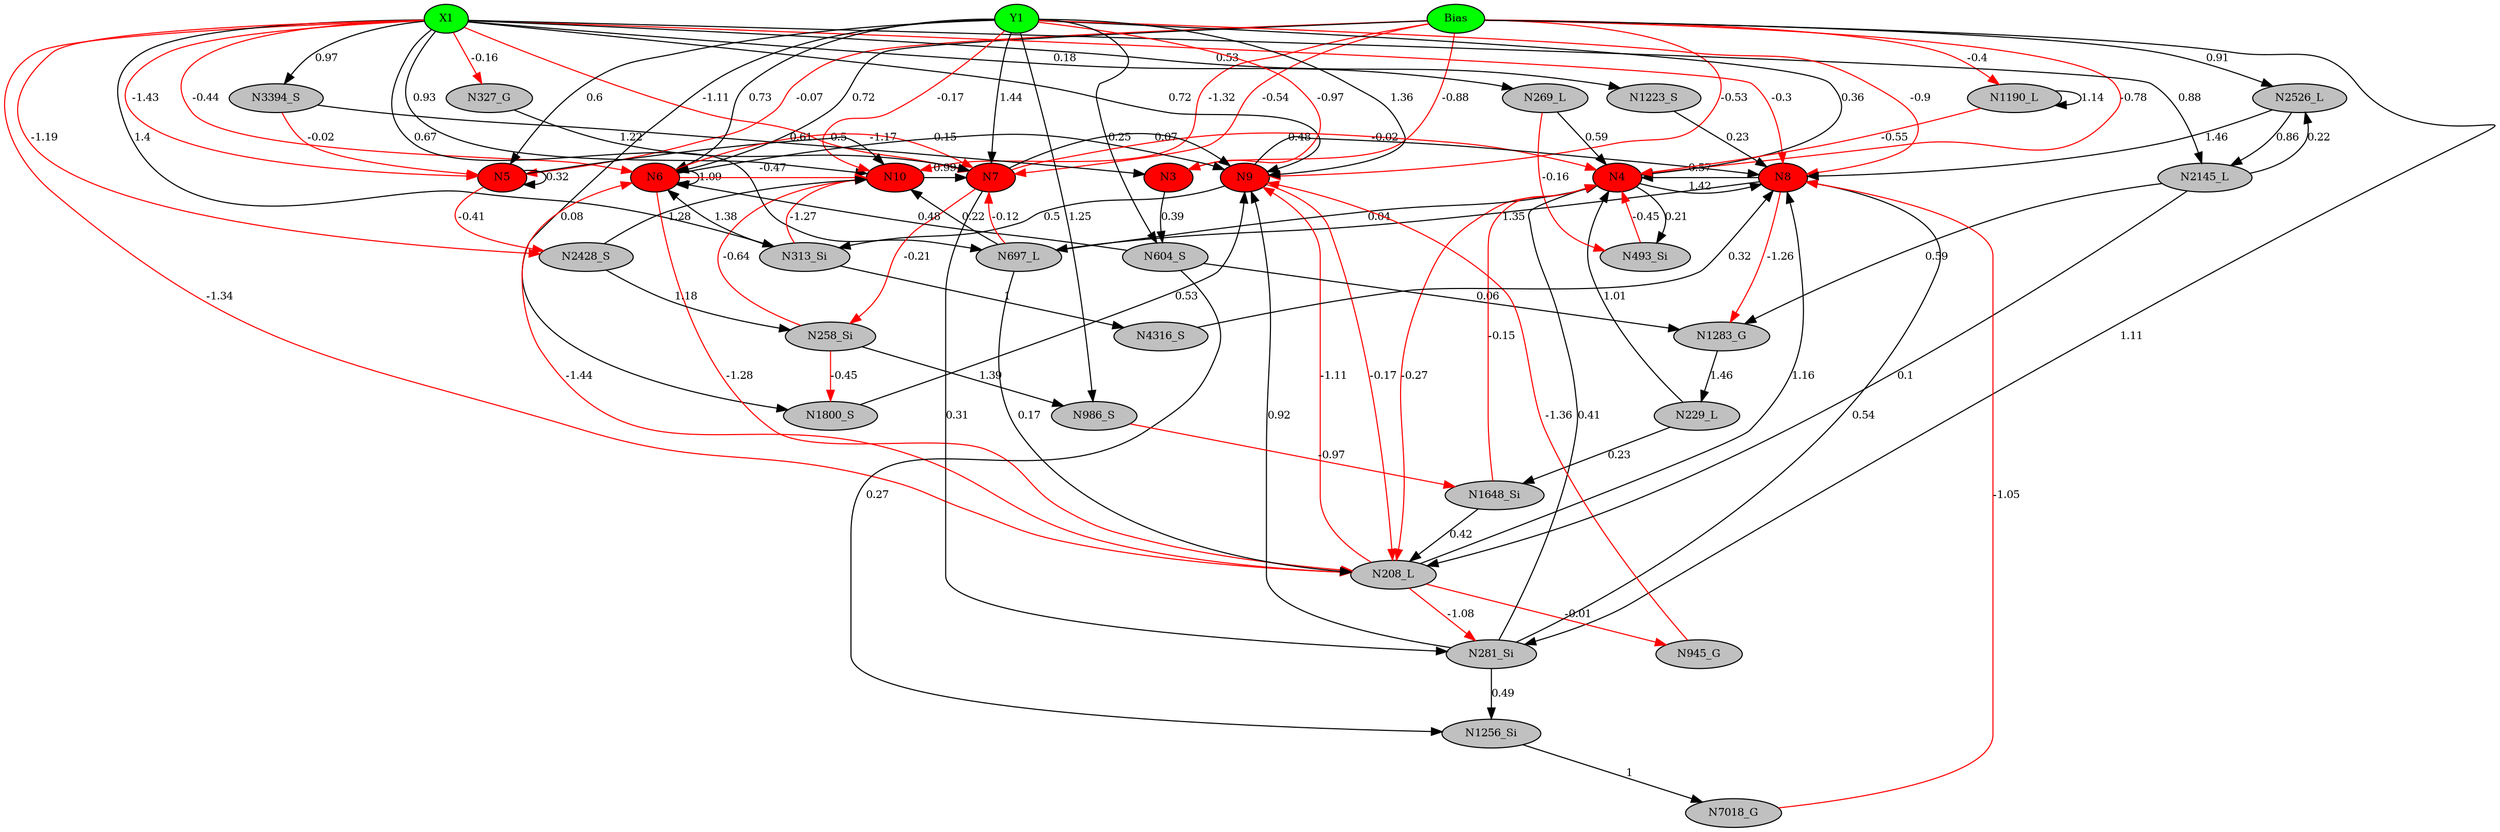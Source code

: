digraph g { 
N0 [shape=ellipse, label=Bias,fontsize=10,height=0.1,width=0.1,style=filled,fillcolor=green]
N1[shape=ellipse label=X1,fontsize=10,height=0.1,width=0.1,style=filled,fillcolor=green]
N2[shape=ellipse label=Y1,fontsize=10,height=0.1,width=0.1,style=filled,fillcolor=green]
N3[shape=ellipse,fontsize = 10, height = 0.1, width = 0.1, style = filled, fillcolor = red]
N4[shape=ellipse,fontsize = 10, height = 0.1, width = 0.1, style = filled, fillcolor = red]
N5[shape=ellipse,fontsize = 10, height = 0.1, width = 0.1, style = filled, fillcolor = red]
N6[shape=ellipse,fontsize = 10, height = 0.1, width = 0.1, style = filled, fillcolor = red]
N7[shape=ellipse,fontsize = 10, height = 0.1, width = 0.1, style = filled, fillcolor = red]
N8[shape=ellipse,fontsize = 10, height = 0.1, width = 0.1, style = filled, fillcolor = red]
N9[shape=ellipse,fontsize = 10, height = 0.1, width = 0.1, style = filled, fillcolor = red]
N10[shape=ellipse,fontsize = 10, height = 0.1, width = 0.1, style = filled, fillcolor = red]
N208[shape=ellipse, label=N208_L,fontsize=10,height=0.1,width=0.1,style=filled,fillcolor=gray]
N229[shape=ellipse, label=N229_L,fontsize=10,height=0.1,width=0.1,style=filled,fillcolor=gray]
N258[shape=ellipse, label=N258_Si,fontsize=10,height=0.1,width=0.1,style=filled,fillcolor=gray]
N269[shape=ellipse, label=N269_L,fontsize=10,height=0.1,width=0.1,style=filled,fillcolor=gray]
N281[shape=ellipse, label=N281_Si,fontsize=10,height=0.1,width=0.1,style=filled,fillcolor=gray]
N313[shape=ellipse, label=N313_Si,fontsize=10,height=0.1,width=0.1,style=filled,fillcolor=gray]
N327[shape=ellipse, label=N327_G,fontsize=10,height=0.1,width=0.1,style=filled,fillcolor=gray]
N493[shape=ellipse, label=N493_Si,fontsize=10,height=0.1,width=0.1,style=filled,fillcolor=gray]
N604[shape=ellipse, label=N604_S,fontsize=10,height=0.1,width=0.1,style=filled,fillcolor=gray]
N697[shape=ellipse, label=N697_L,fontsize=10,height=0.1,width=0.1,style=filled,fillcolor=gray]
N945[shape=ellipse, label=N945_G,fontsize=10,height=0.1,width=0.1,style=filled,fillcolor=gray]
N986[shape=ellipse, label=N986_S,fontsize=10,height=0.1,width=0.1,style=filled,fillcolor=gray]
N1190[shape=ellipse, label=N1190_L,fontsize=10,height=0.1,width=0.1,style=filled,fillcolor=gray]
N1223[shape=ellipse, label=N1223_S,fontsize=10,height=0.1,width=0.1,style=filled,fillcolor=gray]
N1256[shape=ellipse, label=N1256_Si,fontsize=10,height=0.1,width=0.1,style=filled,fillcolor=gray]
N1283[shape=ellipse, label=N1283_G,fontsize=10,height=0.1,width=0.1,style=filled,fillcolor=gray]
N1648[shape=ellipse, label=N1648_Si,fontsize=10,height=0.1,width=0.1,style=filled,fillcolor=gray]
N1800[shape=ellipse, label=N1800_S,fontsize=10,height=0.1,width=0.1,style=filled,fillcolor=gray]
N2145[shape=ellipse, label=N2145_L,fontsize=10,height=0.1,width=0.1,style=filled,fillcolor=gray]
N2428[shape=ellipse, label=N2428_S,fontsize=10,height=0.1,width=0.1,style=filled,fillcolor=gray]
N2526[shape=ellipse, label=N2526_L,fontsize=10,height=0.1,width=0.1,style=filled,fillcolor=gray]
N3394[shape=ellipse, label=N3394_S,fontsize=10,height=0.1,width=0.1,style=filled,fillcolor=gray]
N4316[shape=ellipse, label=N4316_S,fontsize=10,height=0.1,width=0.1,style=filled,fillcolor=gray]
N7018[shape=ellipse, label=N7018_G,fontsize=10,height=0.1,width=0.1,style=filled,fillcolor=gray]
N0 -> N3 [color=red] [arrowType=inv][ label=-0.88,fontsize=10]
N2 -> N3 [color=red] [arrowType=inv][ label=-0.97,fontsize=10]
N0 -> N4 [color=red] [arrowType=inv][ label=-0.78,fontsize=10]
N2 -> N4 [color=black] [ label=0.36,fontsize=10]
N0 -> N5 [color=red] [arrowType=inv][ label=-0.07,fontsize=10]
N1 -> N5 [color=red] [arrowType=inv][ label=-1.43,fontsize=10]
N2 -> N5 [color=black] [ label=0.6,fontsize=10]
N0 -> N6 [color=black] [ label=0.72,fontsize=10]
N1 -> N6 [color=red] [arrowType=inv][ label=-0.44,fontsize=10]
N2 -> N6 [color=black] [ label=0.73,fontsize=10]
N0 -> N7 [color=red] [arrowType=inv][ label=-0.54,fontsize=10]
N1 -> N7 [color=red] [arrowType=inv][ label=-1.11,fontsize=10]
N2 -> N7 [color=black] [ label=1.44,fontsize=10]
N1 -> N8 [color=red] [arrowType=inv][ label=-0.3,fontsize=10]
N2 -> N8 [color=red] [arrowType=inv][ label=-0.9,fontsize=10]
N0 -> N9 [color=red] [arrowType=inv][ label=-0.53,fontsize=10]
N2 -> N9 [color=black] [ label=1.36,fontsize=10]
N0 -> N10 [color=red] [arrowType=inv][ label=-1.32,fontsize=10]
N1 -> N10 [color=black] [ label=0.93,fontsize=10]
N2 -> N10 [color=red] [arrowType=inv][ label=-0.17,fontsize=10]
N8 -> N4 [color=black] [ label=0.57,fontsize=10]
N9 -> N8 [color=black] [ label=0.48,fontsize=10]
N1 -> N208 [color=red] [arrowType=inv][ label=-1.34,fontsize=10]
N208 -> N9 [color=red] [arrowType=inv][ label=-1.11,fontsize=10]
N229 -> N4 [color=black] [ label=1.01,fontsize=10]
N4 -> N208 [color=red] [arrowType=inv][ label=-0.27,fontsize=10]
N5 -> N5 [color=black] [ label=0.32,fontsize=10]
N258 -> N10 [color=red] [arrowType=inv][ label=-0.64,fontsize=10]
N1 -> N269 [color=black] [ label=0.18,fontsize=10]
N269 -> N4 [color=black] [ label=0.59,fontsize=10]
N0 -> N281 [color=black] [ label=1.11,fontsize=10]
N281 -> N8 [color=black] [ label=0.54,fontsize=10]
N1 -> N313 [color=black] [ label=1.4,fontsize=10]
N313 -> N6 [color=black] [ label=1.38,fontsize=10]
N1 -> N327 [color=red] [arrowType=inv][ label=-0.16,fontsize=10]
N327 -> N7 [color=black] [ label=1.22,fontsize=10]
N7 -> N4 [color=red] [arrowType=inv][ label=-0.02,fontsize=10]
N10 -> N7 [color=black] [ label=0.99,fontsize=10]
N269 -> N493 [color=red] [arrowType=inv][ label=-0.16,fontsize=10]
N493 -> N4 [color=red] [arrowType=inv][ label=-0.45,fontsize=10]
N281 -> N4 [color=black] [ label=0.41,fontsize=10]
N6 -> N10 [color=red] [arrowType=inv][ label=-0.47,fontsize=10]
N2 -> N604 [color=black] [ label=0.25,fontsize=10]
N604 -> N6 [color=black] [ label=0.48,fontsize=10]
N1 -> N697 [color=black] [ label=0.67,fontsize=10]
N697 -> N4 [color=black] [ label=0.04,fontsize=10]
N6 -> N208 [color=red] [arrowType=inv][ label=-1.28,fontsize=10]
N6 -> N7 [color=red] [arrowType=inv][ label=-1.17,fontsize=10]
N5 -> N10 [color=black] [ label=0.5,fontsize=10]
N281 -> N9 [color=black] [ label=0.92,fontsize=10]
N208 -> N8 [color=black] [ label=1.16,fontsize=10]
N208 -> N281 [color=red] [arrowType=inv][ label=-1.08,fontsize=10]
N208 -> N945 [color=red] [arrowType=inv][ label=-0.01,fontsize=10]
N945 -> N9 [color=red] [arrowType=inv][ label=-1.36,fontsize=10]
N2 -> N986 [color=black] [ label=1.25,fontsize=10]
N7 -> N9 [color=black] [ label=0.07,fontsize=10]
N7 -> N258 [color=red] [arrowType=inv][ label=-0.21,fontsize=10]
N0 -> N1190 [color=red] [arrowType=inv][ label=-0.4,fontsize=10]
N1190 -> N4 [color=red] [arrowType=inv][ label=-0.55,fontsize=10]
N1 -> N9 [color=black] [ label=0.72,fontsize=10]
N1 -> N1223 [color=black] [ label=0.53,fontsize=10]
N1223 -> N8 [color=black] [ label=0.23,fontsize=10]
N281 -> N1256 [color=black] [ label=0.49,fontsize=10]
N8 -> N1283 [color=red] [arrowType=inv][ label=-1.26,fontsize=10]
N1283 -> N229 [color=black] [ label=1.46,fontsize=10]
N208 -> N6 [color=red] [arrowType=inv][ label=-1.44,fontsize=10]
N7 -> N281 [color=black] [ label=0.31,fontsize=10]
N258 -> N986 [color=black] [ label=1.39,fontsize=10]
N697 -> N7 [color=red] [arrowType=inv][ label=-0.12,fontsize=10]
N9 -> N208 [color=red] [arrowType=inv][ label=-0.17,fontsize=10]
N986 -> N1648 [color=red] [arrowType=inv][ label=-0.97,fontsize=10]
N1648 -> N4 [color=red] [arrowType=inv][ label=-0.15,fontsize=10]
N229 -> N1648 [color=black] [ label=0.23,fontsize=10]
N3 -> N604 [color=black] [ label=0.39,fontsize=10]
N2 -> N1800 [color=black] [ label=0.08,fontsize=10]
N1800 -> N9 [color=black] [ label=0.53,fontsize=10]
N4 -> N493 [color=black] [ label=0.21,fontsize=10]
N697 -> N10 [color=black] [ label=0.22,fontsize=10]
N4 -> N8 [color=black] [ label=1.42,fontsize=10]
N1 -> N2145 [color=black] [ label=0.88,fontsize=10]
N2145 -> N208 [color=black] [ label=0.1,fontsize=10]
N1 -> N2428 [color=red] [arrowType=inv][ label=-1.19,fontsize=10]
N2428 -> N258 [color=black] [ label=1.18,fontsize=10]
N0 -> N2526 [color=black] [ label=0.91,fontsize=10]
N2526 -> N8 [color=black] [ label=1.46,fontsize=10]
N258 -> N1800 [color=red] [arrowType=inv][ label=-0.45,fontsize=10]
N6 -> N6 [color=black] [ label=1.09,fontsize=10]
N1648 -> N208 [color=black] [ label=0.42,fontsize=10]
N5 -> N2428 [color=red] [arrowType=inv][ label=-0.41,fontsize=10]
N1190 -> N1190 [color=black] [ label=1.14,fontsize=10]
N2526 -> N2145 [color=black] [ label=0.86,fontsize=10]
N6 -> N9 [color=black] [ label=0.15,fontsize=10]
N697 -> N208 [color=black] [ label=0.17,fontsize=10]
N9 -> N313 [color=black] [ label=0.5,fontsize=10]
N604 -> N1283 [color=black] [ label=0.06,fontsize=10]
N313 -> N10 [color=red] [arrowType=inv][ label=-1.27,fontsize=10]
N1 -> N3394 [color=black] [ label=0.97,fontsize=10]
N3394 -> N3 [color=black] [ label=0.61,fontsize=10]
N8 -> N697 [color=black] [ label=1.35,fontsize=10]
N3394 -> N5 [color=red] [arrowType=inv][ label=-0.02,fontsize=10]
N604 -> N1256 [color=black] [ label=0.27,fontsize=10]
N2145 -> N1283 [color=black] [ label=0.59,fontsize=10]
N313 -> N4316 [color=black] [ label=1,fontsize=10]
N4316 -> N8 [color=black] [ label=0.32,fontsize=10]
N2145 -> N2526 [color=black] [ label=0.22,fontsize=10]
N2428 -> N10 [color=black] [ label=1.28,fontsize=10]
N1256 -> N7018 [color=black] [ label=1,fontsize=10]
N7018 -> N8 [color=red] [arrowType=inv][ label=-1.05,fontsize=10]
 { rank=same; 
N3
N4
N5
N6
N7
N8
N9
N10
 } 
 { rank=same; 
N1 ->N2 ->N0 [style=invis]
 } 
}
